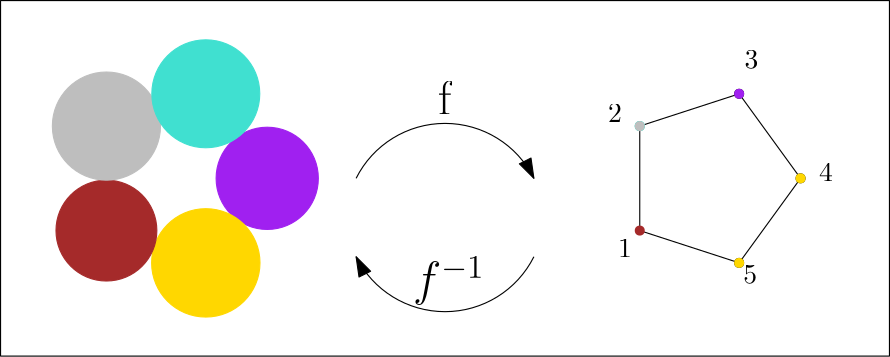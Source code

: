 <?xml version="1.0"?>
<!DOCTYPE ipe SYSTEM "ipe.dtd">
<ipe version="70005" creator="Ipe 7.1.4">
<info created="D:20140426180929" modified="D:20140426184539"/>
<ipestyle name="basic">
<symbol name="arrow/arc(spx)">
<path stroke="sym-stroke" fill="sym-stroke" pen="sym-pen">
0 0 m
-1 0.333 l
-1 -0.333 l
h
</path>
</symbol>
<symbol name="arrow/farc(spx)">
<path stroke="sym-stroke" fill="white" pen="sym-pen">
0 0 m
-1 0.333 l
-1 -0.333 l
h
</path>
</symbol>
<symbol name="mark/circle(sx)" transformations="translations">
<path fill="sym-stroke">
0.6 0 0 0.6 0 0 e
0.4 0 0 0.4 0 0 e
</path>
</symbol>
<symbol name="mark/disk(sx)" transformations="translations">
<path fill="sym-stroke">
0.6 0 0 0.6 0 0 e
</path>
</symbol>
<symbol name="mark/fdisk(sfx)" transformations="translations">
<group>
<path fill="sym-fill">
0.5 0 0 0.5 0 0 e
</path>
<path fill="sym-stroke" fillrule="eofill">
0.6 0 0 0.6 0 0 e
0.4 0 0 0.4 0 0 e
</path>
</group>
</symbol>
<symbol name="mark/box(sx)" transformations="translations">
<path fill="sym-stroke" fillrule="eofill">
-0.6 -0.6 m
0.6 -0.6 l
0.6 0.6 l
-0.6 0.6 l
h
-0.4 -0.4 m
0.4 -0.4 l
0.4 0.4 l
-0.4 0.4 l
h
</path>
</symbol>
<symbol name="mark/square(sx)" transformations="translations">
<path fill="sym-stroke">
-0.6 -0.6 m
0.6 -0.6 l
0.6 0.6 l
-0.6 0.6 l
h
</path>
</symbol>
<symbol name="mark/fsquare(sfx)" transformations="translations">
<group>
<path fill="sym-fill">
-0.5 -0.5 m
0.5 -0.5 l
0.5 0.5 l
-0.5 0.5 l
h
</path>
<path fill="sym-stroke" fillrule="eofill">
-0.6 -0.6 m
0.6 -0.6 l
0.6 0.6 l
-0.6 0.6 l
h
-0.4 -0.4 m
0.4 -0.4 l
0.4 0.4 l
-0.4 0.4 l
h
</path>
</group>
</symbol>
<symbol name="mark/cross(sx)" transformations="translations">
<group>
<path fill="sym-stroke">
-0.43 -0.57 m
0.57 0.43 l
0.43 0.57 l
-0.57 -0.43 l
h
</path>
<path fill="sym-stroke">
-0.43 0.57 m
0.57 -0.43 l
0.43 -0.57 l
-0.57 0.43 l
h
</path>
</group>
</symbol>
<symbol name="arrow/fnormal(spx)">
<path stroke="sym-stroke" fill="white" pen="sym-pen">
0 0 m
-1 0.333 l
-1 -0.333 l
h
</path>
</symbol>
<symbol name="arrow/pointed(spx)">
<path stroke="sym-stroke" fill="sym-stroke" pen="sym-pen">
0 0 m
-1 0.333 l
-0.8 0 l
-1 -0.333 l
h
</path>
</symbol>
<symbol name="arrow/fpointed(spx)">
<path stroke="sym-stroke" fill="white" pen="sym-pen">
0 0 m
-1 0.333 l
-0.8 0 l
-1 -0.333 l
h
</path>
</symbol>
<symbol name="arrow/linear(spx)">
<path stroke="sym-stroke" pen="sym-pen">
-1 0.333 m
0 0 l
-1 -0.333 l
</path>
</symbol>
<symbol name="arrow/fdouble(spx)">
<path stroke="sym-stroke" fill="white" pen="sym-pen">
0 0 m
-1 0.333 l
-1 -0.333 l
h
-1 0 m
-2 0.333 l
-2 -0.333 l
h
</path>
</symbol>
<symbol name="arrow/double(spx)">
<path stroke="sym-stroke" fill="sym-stroke" pen="sym-pen">
0 0 m
-1 0.333 l
-1 -0.333 l
h
-1 0 m
-2 0.333 l
-2 -0.333 l
h
</path>
</symbol>
<pen name="heavier" value="0.8"/>
<pen name="fat" value="1.2"/>
<pen name="ultrafat" value="2"/>
<symbolsize name="large" value="5"/>
<symbolsize name="small" value="2"/>
<symbolsize name="tiny" value="1.1"/>
<arrowsize name="large" value="10"/>
<arrowsize name="small" value="5"/>
<arrowsize name="tiny" value="3"/>
<color name="red" value="1 0 0"/>
<color name="green" value="0 1 0"/>
<color name="blue" value="0 0 1"/>
<color name="yellow" value="1 1 0"/>
<color name="orange" value="1 0.647 0"/>
<color name="gold" value="1 0.843 0"/>
<color name="purple" value="0.627 0.125 0.941"/>
<color name="gray" value="0.745"/>
<color name="brown" value="0.647 0.165 0.165"/>
<color name="navy" value="0 0 0.502"/>
<color name="pink" value="1 0.753 0.796"/>
<color name="seagreen" value="0.18 0.545 0.341"/>
<color name="turquoise" value="0.251 0.878 0.816"/>
<color name="violet" value="0.933 0.51 0.933"/>
<color name="darkblue" value="0 0 0.545"/>
<color name="darkcyan" value="0 0.545 0.545"/>
<color name="darkgray" value="0.663"/>
<color name="darkgreen" value="0 0.392 0"/>
<color name="darkmagenta" value="0.545 0 0.545"/>
<color name="darkorange" value="1 0.549 0"/>
<color name="darkred" value="0.545 0 0"/>
<color name="lightblue" value="0.678 0.847 0.902"/>
<color name="lightcyan" value="0.878 1 1"/>
<color name="lightgray" value="0.827"/>
<color name="lightgreen" value="0.565 0.933 0.565"/>
<color name="lightyellow" value="1 1 0.878"/>
<dashstyle name="dashed" value="[4] 0"/>
<dashstyle name="dotted" value="[1 3] 0"/>
<dashstyle name="dash dotted" value="[4 2 1 2] 0"/>
<dashstyle name="dash dot dotted" value="[4 2 1 2 1 2] 0"/>
<textsize name="large" value="\large"/>
<textsize name="Large" value="\Large"/>
<textsize name="LARGE" value="\LARGE"/>
<textsize name="huge" value="\huge"/>
<textsize name="Huge" value="\Huge"/>
<textsize name="small" value="\small"/>
<textsize name="footnote" value="\footnotesize"/>
<textsize name="tiny" value="\tiny"/>
<textstyle name="center" begin="\begin{center}" end="\end{center}"/>
<textstyle name="itemize" begin="\begin{itemize}" end="\end{itemize}"/>
<textstyle name="item" begin="\begin{itemize}\item{}" end="\end{itemize}"/>
<gridsize name="4 pts" value="4"/>
<gridsize name="8 pts (~3 mm)" value="8"/>
<gridsize name="16 pts (~6 mm)" value="16"/>
<gridsize name="32 pts (~12 mm)" value="32"/>
<gridsize name="10 pts (~3.5 mm)" value="10"/>
<gridsize name="20 pts (~7 mm)" value="20"/>
<gridsize name="14 pts (~5 mm)" value="14"/>
<gridsize name="28 pts (~10 mm)" value="28"/>
<gridsize name="56 pts (~20 mm)" value="56"/>
<anglesize name="90 deg" value="90"/>
<anglesize name="60 deg" value="60"/>
<anglesize name="45 deg" value="45"/>
<anglesize name="30 deg" value="30"/>
<anglesize name="22.5 deg" value="22.5"/>
<tiling name="falling" angle="-60" step="4" width="1"/>
<tiling name="rising" angle="30" step="4" width="1"/>
</ipestyle>
<page>
<layer name="alpha"/>
<view layers="alpha" active="alpha"/>
<path layer="alpha" matrix="1 0 0 1 0 -16" stroke="black" arrow="normal/normal">
256 496 m
35.7771 0 0 -35.7771 288 480 320 496 a
</path>
<text matrix="1 0 0 1 -2.50418 6.98495" transformations="translations" pos="288 496" stroke="black" type="label" width="4.747" height="11.955" depth="0" valign="baseline" size="LARGE">f</text>
<path stroke="black">
416 480 m
393.889 510.434 l
358.111 498.809 l
358.111 461.191 l
393.889 449.566 l
h
</path>
<use name="mark/disk(sx)" pos="358.111 498.809" size="normal" stroke="turquoise"/>
<use name="mark/disk(sx)" pos="393.889 510.434" size="normal" stroke="black"/>
<use name="mark/disk(sx)" pos="416 480" size="normal" stroke="black"/>
<use name="mark/disk(sx)" pos="393.889 449.566" size="normal" stroke="black"/>
<text matrix="1 0 0 1 -2.731 -4.0965" transformations="translations" pos="353.027 455.719" stroke="black" type="label" width="4.981" height="6.42" depth="0" valign="baseline">1</text>
<text transformations="translations" pos="346.655 500.325" stroke="black" type="label" width="4.981" height="6.42" depth="0" valign="baseline">2</text>
<text transformations="translations" pos="395.813 519.442" stroke="black" type="label" width="4.981" height="6.42" depth="0" valign="baseline">3</text>
<text transformations="translations" pos="422.667 478.932" stroke="black" type="label" width="4.981" height="6.42" depth="0" valign="baseline">4</text>
<text transformations="translations" pos="395.358 442.064" stroke="black" type="label" width="4.981" height="6.42" depth="0" valign="baseline">5</text>
<path stroke="black">
128 544 m
128 416 l
448 416 l
448 544 l
h
</path>
<path matrix="-1 0 0 -1 576 947.777" stroke="black" arrow="normal/normal">
256 496 m
35.7771 0 0 -35.7771 288 480 320 496 a
</path>
<text matrix="1 0 0 1 -11.5192 -58.0167" transformations="translations" pos="288 496" stroke="black" type="label" width="25.796" height="13.949" depth="3.35" valign="baseline" size="LARGE">$f^{-1}$</text>
<path matrix="1 0 0 1 -192 0" stroke="black">
416 480 m
393.889 510.434 l
358.111 498.809 l
358.111 461.191 l
393.889 449.566 l
h
</path>
<path stroke="purple" fill="purple">
18.4008 0 0 18.4008 224 480 e
</path>
<path stroke="gold" fill="gold">
19.505 0 0 19.505 201.889 449.566 e
</path>
<path stroke="brown" fill="brown">
18.1566 0 0 18.1566 166.111 461.191 e
</path>
<path stroke="gray" fill="gray">
19.4647 0 0 19.4647 166.111 498.809 e
</path>
<path stroke="turquoise" fill="turquoise">
19.4303 0 0 19.4303 201.889 510.434 e
</path>
<use name="mark/disk(sx)" pos="358.111 498.809" size="normal" stroke="turquoise"/>
<use name="mark/disk(sx)" pos="358.111 498.809" size="normal" stroke="gray"/>
<use name="mark/disk(sx)" pos="393.889 510.434" size="normal" stroke="purple"/>
<use name="mark/disk(sx)" pos="416 480" size="normal" stroke="gold"/>
<use name="mark/disk(sx)" pos="393.889 449.566" size="normal" stroke="gold"/>
<use name="mark/disk(sx)" pos="358.111 461.191" size="normal" stroke="brown"/>
</page>
</ipe>
